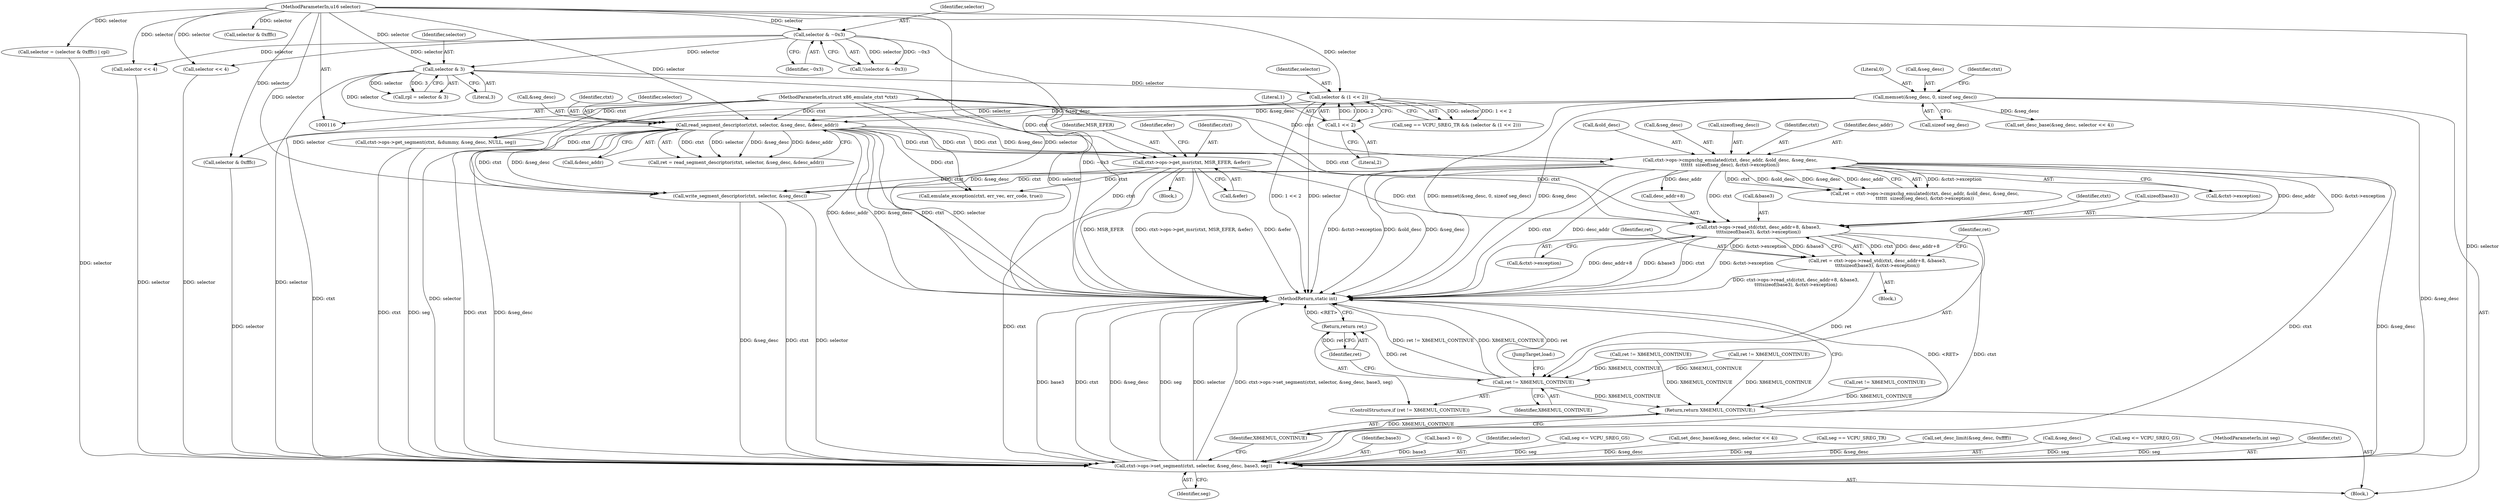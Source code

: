digraph "0_linux_d1442d85cc30ea75f7d399474ca738e0bc96f715@API" {
"1000526" [label="(Call,ctxt->ops->read_std(ctxt, desc_addr+8, &base3,\n\t\t\t\tsizeof(base3), &ctxt->exception))"];
"1000433" [label="(Call,ctxt->ops->cmpxchg_emulated(ctxt, desc_addr, &old_desc, &seg_desc,\n\t\t\t\t\t\t  sizeof(seg_desc), &ctxt->exception))"];
"1000266" [label="(Call,read_segment_descriptor(ctxt, selector, &seg_desc, &desc_addr))"];
"1000117" [label="(MethodParameterIn,struct x86_emulate_ctxt *ctxt)"];
"1000222" [label="(Call,selector & 3)"];
"1000139" [label="(Call,selector & ~0x3)"];
"1000118" [label="(MethodParameterIn,u16 selector)"];
"1000255" [label="(Call,selector & (1 << 2))"];
"1000257" [label="(Call,1 << 2)"];
"1000149" [label="(Call,memset(&seg_desc, 0, sizeof seg_desc))"];
"1000387" [label="(Call,ctxt->ops->get_msr(ctxt, MSR_EFER, &efer))"];
"1000524" [label="(Call,ret = ctxt->ops->read_std(ctxt, desc_addr+8, &base3,\n\t\t\t\tsizeof(base3), &ctxt->exception))"];
"1000540" [label="(Call,ret != X86EMUL_CONTINUE)"];
"1000543" [label="(Return,return ret;)"];
"1000553" [label="(Return,return X86EMUL_CONTINUE;)"];
"1000546" [label="(Call,ctxt->ops->set_segment(ctxt, selector, &seg_desc, base3, seg))"];
"1000433" [label="(Call,ctxt->ops->cmpxchg_emulated(ctxt, desc_addr, &old_desc, &seg_desc,\n\t\t\t\t\t\t  sizeof(seg_desc), &ctxt->exception))"];
"1000141" [label="(Identifier,~0x3)"];
"1000162" [label="(Call,ctxt->ops->get_segment(ctxt, &dummy, &seg_desc, NULL, seg))"];
"1000387" [label="(Call,ctxt->ops->get_msr(ctxt, MSR_EFER, &efer))"];
"1000400" [label="(Call,selector & 0xfffc)"];
"1000440" [label="(Call,sizeof(seg_desc))"];
"1000152" [label="(Literal,0)"];
"1000269" [label="(Call,&seg_desc)"];
"1000541" [label="(Identifier,ret)"];
"1000551" [label="(Identifier,base3)"];
"1000223" [label="(Identifier,selector)"];
"1000139" [label="(Call,selector & ~0x3)"];
"1000431" [label="(Call,ret = ctxt->ops->cmpxchg_emulated(ctxt, desc_addr, &old_desc, &seg_desc,\n\t\t\t\t\t\t  sizeof(seg_desc), &ctxt->exception))"];
"1000528" [label="(Call,desc_addr+8)"];
"1000255" [label="(Call,selector & (1 << 2))"];
"1000531" [label="(Call,&base3)"];
"1000390" [label="(Call,&efer)"];
"1000523" [label="(Block,)"];
"1000267" [label="(Identifier,ctxt)"];
"1000138" [label="(Call,!(selector & ~0x3))"];
"1000545" [label="(JumpTarget,load:)"];
"1000434" [label="(Identifier,ctxt)"];
"1000527" [label="(Identifier,ctxt)"];
"1000140" [label="(Identifier,selector)"];
"1000382" [label="(Block,)"];
"1000117" [label="(MethodParameterIn,struct x86_emulate_ctxt *ctxt)"];
"1000281" [label="(Call,selector & 0xfffc)"];
"1000251" [label="(Call,seg == VCPU_SREG_TR && (selector & (1 << 2)))"];
"1000274" [label="(Call,ret != X86EMUL_CONTINUE)"];
"1000258" [label="(Literal,1)"];
"1000146" [label="(Call,base3 = 0)"];
"1000435" [label="(Identifier,desc_addr)"];
"1000268" [label="(Identifier,selector)"];
"1000122" [label="(Block,)"];
"1000525" [label="(Identifier,ret)"];
"1000224" [label="(Literal,3)"];
"1000543" [label="(Return,return ret;)"];
"1000552" [label="(Identifier,seg)"];
"1000548" [label="(Identifier,selector)"];
"1000292" [label="(Call,seg <= VCPU_SREG_GS)"];
"1000266" [label="(Call,read_segment_descriptor(ctxt, selector, &seg_desc, &desc_addr))"];
"1000544" [label="(Identifier,ret)"];
"1000535" [label="(Call,&ctxt->exception)"];
"1000170" [label="(Call,set_desc_base(&seg_desc, selector << 4))"];
"1000526" [label="(Call,ctxt->ops->read_std(ctxt, desc_addr+8, &base3,\n\t\t\t\tsizeof(base3), &ctxt->exception))"];
"1000546" [label="(Call,ctxt->ops->set_segment(ctxt, selector, &seg_desc, base3, seg))"];
"1000173" [label="(Call,selector << 4)"];
"1000222" [label="(Call,selector & 3)"];
"1000511" [label="(Call,ret != X86EMUL_CONTINUE)"];
"1000259" [label="(Literal,2)"];
"1000505" [label="(Call,write_segment_descriptor(ctxt, selector, &seg_desc))"];
"1000447" [label="(Call,ret != X86EMUL_CONTINUE)"];
"1000150" [label="(Call,&seg_desc)"];
"1000436" [label="(Call,&old_desc)"];
"1000554" [label="(Identifier,X86EMUL_CONTINUE)"];
"1000389" [label="(Identifier,MSR_EFER)"];
"1000252" [label="(Call,seg == VCPU_SREG_TR)"];
"1000153" [label="(Call,sizeof seg_desc)"];
"1000394" [label="(Identifier,efer)"];
"1000542" [label="(Identifier,X86EMUL_CONTINUE)"];
"1000192" [label="(Call,selector << 4)"];
"1000195" [label="(Call,set_desc_limit(&seg_desc, 0xffff))"];
"1000438" [label="(Call,&seg_desc)"];
"1000257" [label="(Call,1 << 2)"];
"1000557" [label="(Call,emulate_exception(ctxt, err_vec, err_code, true))"];
"1000553" [label="(Return,return X86EMUL_CONTINUE;)"];
"1000533" [label="(Call,sizeof(base3))"];
"1000397" [label="(Call,selector = (selector & 0xfffc) | cpl)"];
"1000562" [label="(MethodReturn,static int)"];
"1000549" [label="(Call,&seg_desc)"];
"1000540" [label="(Call,ret != X86EMUL_CONTINUE)"];
"1000524" [label="(Call,ret = ctxt->ops->read_std(ctxt, desc_addr+8, &base3,\n\t\t\t\tsizeof(base3), &ctxt->exception))"];
"1000256" [label="(Identifier,selector)"];
"1000271" [label="(Call,&desc_addr)"];
"1000539" [label="(ControlStructure,if (ret != X86EMUL_CONTINUE))"];
"1000149" [label="(Call,memset(&seg_desc, 0, sizeof seg_desc))"];
"1000180" [label="(Call,seg <= VCPU_SREG_GS)"];
"1000442" [label="(Call,&ctxt->exception)"];
"1000189" [label="(Call,set_desc_base(&seg_desc, selector << 4))"];
"1000118" [label="(MethodParameterIn,u16 selector)"];
"1000119" [label="(MethodParameterIn,int seg)"];
"1000388" [label="(Identifier,ctxt)"];
"1000264" [label="(Call,ret = read_segment_descriptor(ctxt, selector, &seg_desc, &desc_addr))"];
"1000547" [label="(Identifier,ctxt)"];
"1000158" [label="(Identifier,ctxt)"];
"1000220" [label="(Call,rpl = selector & 3)"];
"1000526" -> "1000524"  [label="AST: "];
"1000526" -> "1000535"  [label="CFG: "];
"1000527" -> "1000526"  [label="AST: "];
"1000528" -> "1000526"  [label="AST: "];
"1000531" -> "1000526"  [label="AST: "];
"1000533" -> "1000526"  [label="AST: "];
"1000535" -> "1000526"  [label="AST: "];
"1000524" -> "1000526"  [label="CFG: "];
"1000526" -> "1000562"  [label="DDG: desc_addr+8"];
"1000526" -> "1000562"  [label="DDG: &base3"];
"1000526" -> "1000562"  [label="DDG: ctxt"];
"1000526" -> "1000562"  [label="DDG: &ctxt->exception"];
"1000526" -> "1000524"  [label="DDG: ctxt"];
"1000526" -> "1000524"  [label="DDG: desc_addr+8"];
"1000526" -> "1000524"  [label="DDG: &ctxt->exception"];
"1000526" -> "1000524"  [label="DDG: &base3"];
"1000433" -> "1000526"  [label="DDG: ctxt"];
"1000433" -> "1000526"  [label="DDG: desc_addr"];
"1000433" -> "1000526"  [label="DDG: &ctxt->exception"];
"1000266" -> "1000526"  [label="DDG: ctxt"];
"1000387" -> "1000526"  [label="DDG: ctxt"];
"1000117" -> "1000526"  [label="DDG: ctxt"];
"1000526" -> "1000546"  [label="DDG: ctxt"];
"1000433" -> "1000431"  [label="AST: "];
"1000433" -> "1000442"  [label="CFG: "];
"1000434" -> "1000433"  [label="AST: "];
"1000435" -> "1000433"  [label="AST: "];
"1000436" -> "1000433"  [label="AST: "];
"1000438" -> "1000433"  [label="AST: "];
"1000440" -> "1000433"  [label="AST: "];
"1000442" -> "1000433"  [label="AST: "];
"1000431" -> "1000433"  [label="CFG: "];
"1000433" -> "1000562"  [label="DDG: &ctxt->exception"];
"1000433" -> "1000562"  [label="DDG: &old_desc"];
"1000433" -> "1000562"  [label="DDG: &seg_desc"];
"1000433" -> "1000562"  [label="DDG: ctxt"];
"1000433" -> "1000562"  [label="DDG: desc_addr"];
"1000433" -> "1000431"  [label="DDG: &ctxt->exception"];
"1000433" -> "1000431"  [label="DDG: ctxt"];
"1000433" -> "1000431"  [label="DDG: &old_desc"];
"1000433" -> "1000431"  [label="DDG: &seg_desc"];
"1000433" -> "1000431"  [label="DDG: desc_addr"];
"1000266" -> "1000433"  [label="DDG: ctxt"];
"1000266" -> "1000433"  [label="DDG: &seg_desc"];
"1000117" -> "1000433"  [label="DDG: ctxt"];
"1000433" -> "1000505"  [label="DDG: ctxt"];
"1000433" -> "1000505"  [label="DDG: &seg_desc"];
"1000433" -> "1000528"  [label="DDG: desc_addr"];
"1000433" -> "1000546"  [label="DDG: ctxt"];
"1000433" -> "1000546"  [label="DDG: &seg_desc"];
"1000266" -> "1000264"  [label="AST: "];
"1000266" -> "1000271"  [label="CFG: "];
"1000267" -> "1000266"  [label="AST: "];
"1000268" -> "1000266"  [label="AST: "];
"1000269" -> "1000266"  [label="AST: "];
"1000271" -> "1000266"  [label="AST: "];
"1000264" -> "1000266"  [label="CFG: "];
"1000266" -> "1000562"  [label="DDG: &seg_desc"];
"1000266" -> "1000562"  [label="DDG: ctxt"];
"1000266" -> "1000562"  [label="DDG: selector"];
"1000266" -> "1000562"  [label="DDG: &desc_addr"];
"1000266" -> "1000264"  [label="DDG: ctxt"];
"1000266" -> "1000264"  [label="DDG: selector"];
"1000266" -> "1000264"  [label="DDG: &seg_desc"];
"1000266" -> "1000264"  [label="DDG: &desc_addr"];
"1000117" -> "1000266"  [label="DDG: ctxt"];
"1000222" -> "1000266"  [label="DDG: selector"];
"1000255" -> "1000266"  [label="DDG: selector"];
"1000118" -> "1000266"  [label="DDG: selector"];
"1000149" -> "1000266"  [label="DDG: &seg_desc"];
"1000266" -> "1000281"  [label="DDG: selector"];
"1000266" -> "1000387"  [label="DDG: ctxt"];
"1000266" -> "1000505"  [label="DDG: ctxt"];
"1000266" -> "1000505"  [label="DDG: &seg_desc"];
"1000266" -> "1000546"  [label="DDG: ctxt"];
"1000266" -> "1000546"  [label="DDG: &seg_desc"];
"1000266" -> "1000557"  [label="DDG: ctxt"];
"1000117" -> "1000116"  [label="AST: "];
"1000117" -> "1000562"  [label="DDG: ctxt"];
"1000117" -> "1000162"  [label="DDG: ctxt"];
"1000117" -> "1000387"  [label="DDG: ctxt"];
"1000117" -> "1000505"  [label="DDG: ctxt"];
"1000117" -> "1000546"  [label="DDG: ctxt"];
"1000117" -> "1000557"  [label="DDG: ctxt"];
"1000222" -> "1000220"  [label="AST: "];
"1000222" -> "1000224"  [label="CFG: "];
"1000223" -> "1000222"  [label="AST: "];
"1000224" -> "1000222"  [label="AST: "];
"1000220" -> "1000222"  [label="CFG: "];
"1000222" -> "1000562"  [label="DDG: selector"];
"1000222" -> "1000220"  [label="DDG: selector"];
"1000222" -> "1000220"  [label="DDG: 3"];
"1000139" -> "1000222"  [label="DDG: selector"];
"1000118" -> "1000222"  [label="DDG: selector"];
"1000222" -> "1000255"  [label="DDG: selector"];
"1000222" -> "1000546"  [label="DDG: selector"];
"1000139" -> "1000138"  [label="AST: "];
"1000139" -> "1000141"  [label="CFG: "];
"1000140" -> "1000139"  [label="AST: "];
"1000141" -> "1000139"  [label="AST: "];
"1000138" -> "1000139"  [label="CFG: "];
"1000139" -> "1000562"  [label="DDG: ~0x3"];
"1000139" -> "1000138"  [label="DDG: selector"];
"1000139" -> "1000138"  [label="DDG: ~0x3"];
"1000118" -> "1000139"  [label="DDG: selector"];
"1000139" -> "1000173"  [label="DDG: selector"];
"1000139" -> "1000192"  [label="DDG: selector"];
"1000118" -> "1000116"  [label="AST: "];
"1000118" -> "1000562"  [label="DDG: selector"];
"1000118" -> "1000173"  [label="DDG: selector"];
"1000118" -> "1000192"  [label="DDG: selector"];
"1000118" -> "1000255"  [label="DDG: selector"];
"1000118" -> "1000281"  [label="DDG: selector"];
"1000118" -> "1000397"  [label="DDG: selector"];
"1000118" -> "1000400"  [label="DDG: selector"];
"1000118" -> "1000505"  [label="DDG: selector"];
"1000118" -> "1000546"  [label="DDG: selector"];
"1000255" -> "1000251"  [label="AST: "];
"1000255" -> "1000257"  [label="CFG: "];
"1000256" -> "1000255"  [label="AST: "];
"1000257" -> "1000255"  [label="AST: "];
"1000251" -> "1000255"  [label="CFG: "];
"1000255" -> "1000562"  [label="DDG: 1 << 2"];
"1000255" -> "1000562"  [label="DDG: selector"];
"1000255" -> "1000251"  [label="DDG: selector"];
"1000255" -> "1000251"  [label="DDG: 1 << 2"];
"1000257" -> "1000255"  [label="DDG: 1"];
"1000257" -> "1000255"  [label="DDG: 2"];
"1000255" -> "1000546"  [label="DDG: selector"];
"1000257" -> "1000259"  [label="CFG: "];
"1000258" -> "1000257"  [label="AST: "];
"1000259" -> "1000257"  [label="AST: "];
"1000149" -> "1000122"  [label="AST: "];
"1000149" -> "1000153"  [label="CFG: "];
"1000150" -> "1000149"  [label="AST: "];
"1000152" -> "1000149"  [label="AST: "];
"1000153" -> "1000149"  [label="AST: "];
"1000158" -> "1000149"  [label="CFG: "];
"1000149" -> "1000562"  [label="DDG: memset(&seg_desc, 0, sizeof seg_desc)"];
"1000149" -> "1000562"  [label="DDG: &seg_desc"];
"1000149" -> "1000162"  [label="DDG: &seg_desc"];
"1000149" -> "1000189"  [label="DDG: &seg_desc"];
"1000149" -> "1000546"  [label="DDG: &seg_desc"];
"1000387" -> "1000382"  [label="AST: "];
"1000387" -> "1000390"  [label="CFG: "];
"1000388" -> "1000387"  [label="AST: "];
"1000389" -> "1000387"  [label="AST: "];
"1000390" -> "1000387"  [label="AST: "];
"1000394" -> "1000387"  [label="CFG: "];
"1000387" -> "1000562"  [label="DDG: MSR_EFER"];
"1000387" -> "1000562"  [label="DDG: ctxt->ops->get_msr(ctxt, MSR_EFER, &efer)"];
"1000387" -> "1000562"  [label="DDG: &efer"];
"1000387" -> "1000505"  [label="DDG: ctxt"];
"1000387" -> "1000546"  [label="DDG: ctxt"];
"1000387" -> "1000557"  [label="DDG: ctxt"];
"1000524" -> "1000523"  [label="AST: "];
"1000525" -> "1000524"  [label="AST: "];
"1000541" -> "1000524"  [label="CFG: "];
"1000524" -> "1000562"  [label="DDG: ctxt->ops->read_std(ctxt, desc_addr+8, &base3,\n\t\t\t\tsizeof(base3), &ctxt->exception)"];
"1000524" -> "1000540"  [label="DDG: ret"];
"1000540" -> "1000539"  [label="AST: "];
"1000540" -> "1000542"  [label="CFG: "];
"1000541" -> "1000540"  [label="AST: "];
"1000542" -> "1000540"  [label="AST: "];
"1000544" -> "1000540"  [label="CFG: "];
"1000545" -> "1000540"  [label="CFG: "];
"1000540" -> "1000562"  [label="DDG: ret != X86EMUL_CONTINUE"];
"1000540" -> "1000562"  [label="DDG: X86EMUL_CONTINUE"];
"1000540" -> "1000562"  [label="DDG: ret"];
"1000447" -> "1000540"  [label="DDG: X86EMUL_CONTINUE"];
"1000274" -> "1000540"  [label="DDG: X86EMUL_CONTINUE"];
"1000540" -> "1000543"  [label="DDG: ret"];
"1000540" -> "1000553"  [label="DDG: X86EMUL_CONTINUE"];
"1000543" -> "1000539"  [label="AST: "];
"1000543" -> "1000544"  [label="CFG: "];
"1000544" -> "1000543"  [label="AST: "];
"1000562" -> "1000543"  [label="CFG: "];
"1000543" -> "1000562"  [label="DDG: <RET>"];
"1000544" -> "1000543"  [label="DDG: ret"];
"1000553" -> "1000122"  [label="AST: "];
"1000553" -> "1000554"  [label="CFG: "];
"1000554" -> "1000553"  [label="AST: "];
"1000562" -> "1000553"  [label="CFG: "];
"1000553" -> "1000562"  [label="DDG: <RET>"];
"1000554" -> "1000553"  [label="DDG: X86EMUL_CONTINUE"];
"1000511" -> "1000553"  [label="DDG: X86EMUL_CONTINUE"];
"1000447" -> "1000553"  [label="DDG: X86EMUL_CONTINUE"];
"1000274" -> "1000553"  [label="DDG: X86EMUL_CONTINUE"];
"1000546" -> "1000122"  [label="AST: "];
"1000546" -> "1000552"  [label="CFG: "];
"1000547" -> "1000546"  [label="AST: "];
"1000548" -> "1000546"  [label="AST: "];
"1000549" -> "1000546"  [label="AST: "];
"1000551" -> "1000546"  [label="AST: "];
"1000552" -> "1000546"  [label="AST: "];
"1000554" -> "1000546"  [label="CFG: "];
"1000546" -> "1000562"  [label="DDG: selector"];
"1000546" -> "1000562"  [label="DDG: ctxt->ops->set_segment(ctxt, selector, &seg_desc, base3, seg)"];
"1000546" -> "1000562"  [label="DDG: base3"];
"1000546" -> "1000562"  [label="DDG: ctxt"];
"1000546" -> "1000562"  [label="DDG: &seg_desc"];
"1000546" -> "1000562"  [label="DDG: seg"];
"1000505" -> "1000546"  [label="DDG: ctxt"];
"1000505" -> "1000546"  [label="DDG: selector"];
"1000505" -> "1000546"  [label="DDG: &seg_desc"];
"1000162" -> "1000546"  [label="DDG: ctxt"];
"1000162" -> "1000546"  [label="DDG: seg"];
"1000397" -> "1000546"  [label="DDG: selector"];
"1000192" -> "1000546"  [label="DDG: selector"];
"1000173" -> "1000546"  [label="DDG: selector"];
"1000281" -> "1000546"  [label="DDG: selector"];
"1000170" -> "1000546"  [label="DDG: &seg_desc"];
"1000195" -> "1000546"  [label="DDG: &seg_desc"];
"1000146" -> "1000546"  [label="DDG: base3"];
"1000292" -> "1000546"  [label="DDG: seg"];
"1000180" -> "1000546"  [label="DDG: seg"];
"1000252" -> "1000546"  [label="DDG: seg"];
"1000119" -> "1000546"  [label="DDG: seg"];
}
